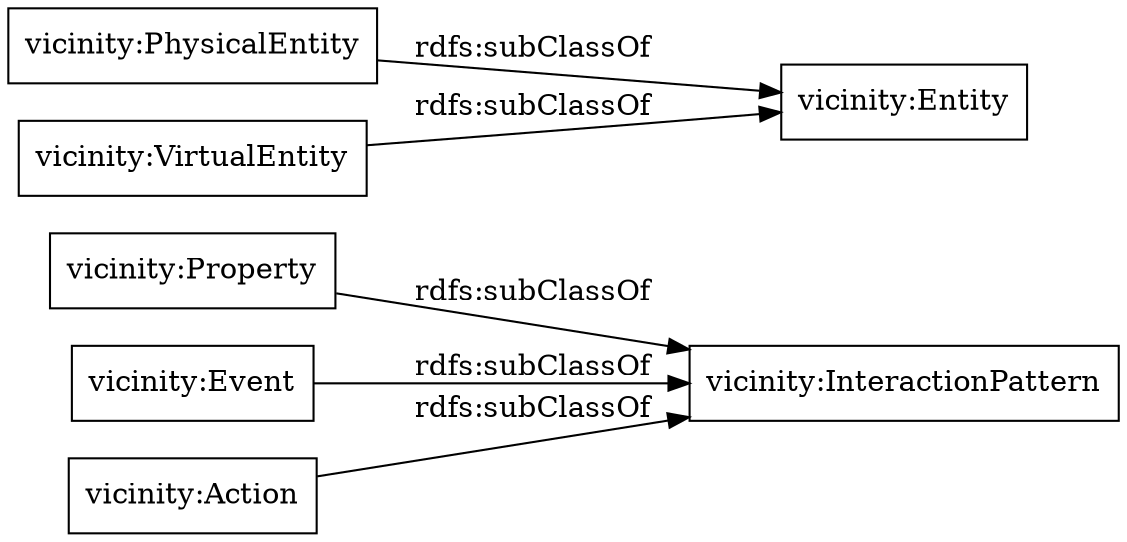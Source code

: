 digraph ar2dtool_diagram { 
rankdir=LR;
size="1000"
node [shape = rectangle, color="black"]; "vicinity:Property" "vicinity:Event" "vicinity:PhysicalEntity" "vicinity:InteractionPattern" "vicinity:Entity" "vicinity:Action" "vicinity:VirtualEntity" ; /*classes style*/
	"vicinity:Event" -> "vicinity:InteractionPattern" [ label = "rdfs:subClassOf" ];
	"vicinity:VirtualEntity" -> "vicinity:Entity" [ label = "rdfs:subClassOf" ];
	"vicinity:PhysicalEntity" -> "vicinity:Entity" [ label = "rdfs:subClassOf" ];
	"vicinity:Action" -> "vicinity:InteractionPattern" [ label = "rdfs:subClassOf" ];
	"vicinity:Property" -> "vicinity:InteractionPattern" [ label = "rdfs:subClassOf" ];

}
